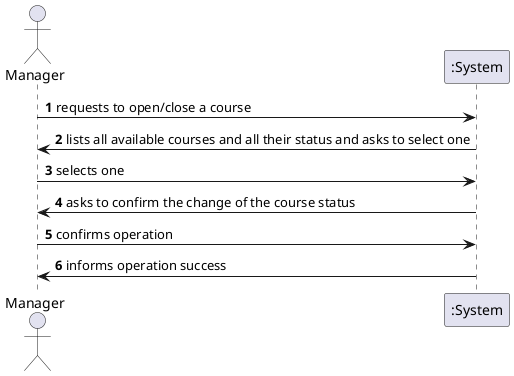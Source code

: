 @startuml US1004_SSD
'https://plantuml.com/sequence-diagram
actor "Manager" as manager
participant ":System" as system
autonumber

manager -> system: requests to open/close a course

system -> manager: lists all available courses and all their status and asks to select one

manager -> system: selects one

system -> manager: asks to confirm the change of the course status

manager -> system: confirms operation

system -> manager: informs operation success

@enduml
